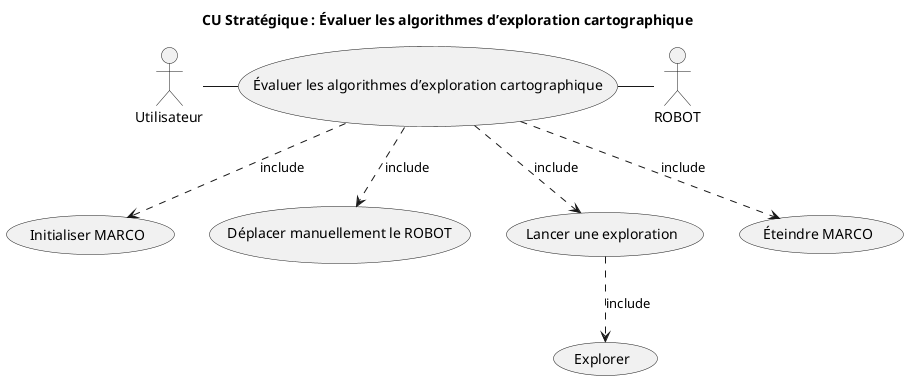 @startuml
'https://plantuml.com/use-case-diagram

title CU Stratégique : Évaluer les algorithmes d’exploration cartographique
skinparam shadowing false



Utilisateur as Utilisateur 
ROBOT as ROBOT

Utilisateur -right- (Évaluer les algorithmes d’exploration cartographique)
ROBOT -left- (Évaluer les algorithmes d’exploration cartographique)
(Évaluer les algorithmes d’exploration cartographique) -.> (Initialiser MARCO) : include
(Évaluer les algorithmes d’exploration cartographique) -.> (Déplacer manuellement le ROBOT) : include
(Évaluer les algorithmes d’exploration cartographique) -.> (Lancer une exploration) : include
(Lancer une exploration) -.> (Explorer) : include
(Évaluer les algorithmes d’exploration cartographique) -.> (Éteindre MARCO) : include
@enduml
